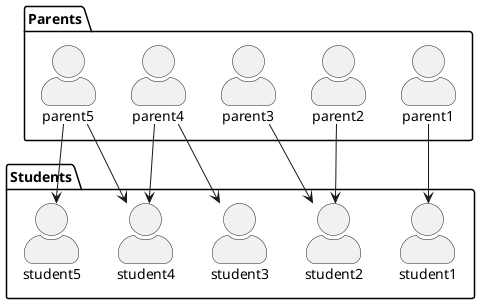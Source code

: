 @startuml
skinparam actorStyle awesome

package Parents {
	actor parent1 as p1
	actor parent2 as p2
	actor parent3 as p3
	actor parent4 as p4
	actor parent5 as p5
}

package Students {
	actor student1 as s1
	actor student2 as s2
	actor student3 as s3
	actor student4 as s4
	actor student5 as s5
}

p1 --> s1
p2 --> s2
p3 --> s2
p4 --> s3
p4 --> s4
p5 --> s4
p5 --> s5


@enduml
